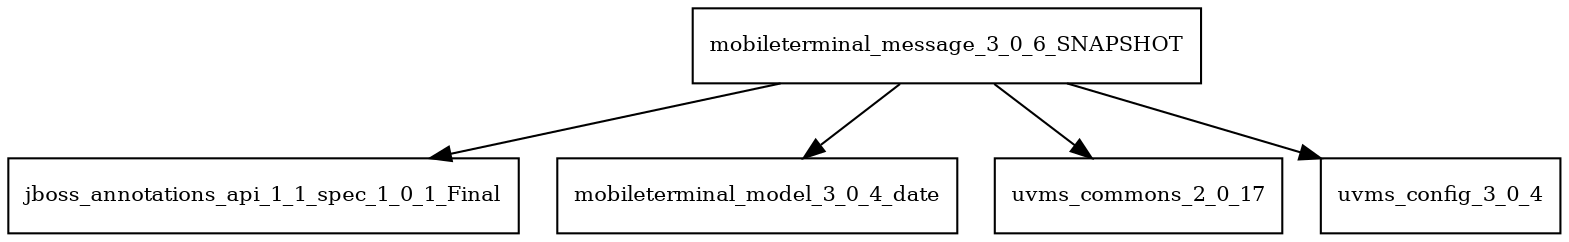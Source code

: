digraph mobileterminal_message_3_0_6_SNAPSHOT_dependencies {
  node [shape = box, fontsize=10.0];
  mobileterminal_message_3_0_6_SNAPSHOT -> jboss_annotations_api_1_1_spec_1_0_1_Final;
  mobileterminal_message_3_0_6_SNAPSHOT -> mobileterminal_model_3_0_4_date;
  mobileterminal_message_3_0_6_SNAPSHOT -> uvms_commons_2_0_17;
  mobileterminal_message_3_0_6_SNAPSHOT -> uvms_config_3_0_4;
}

